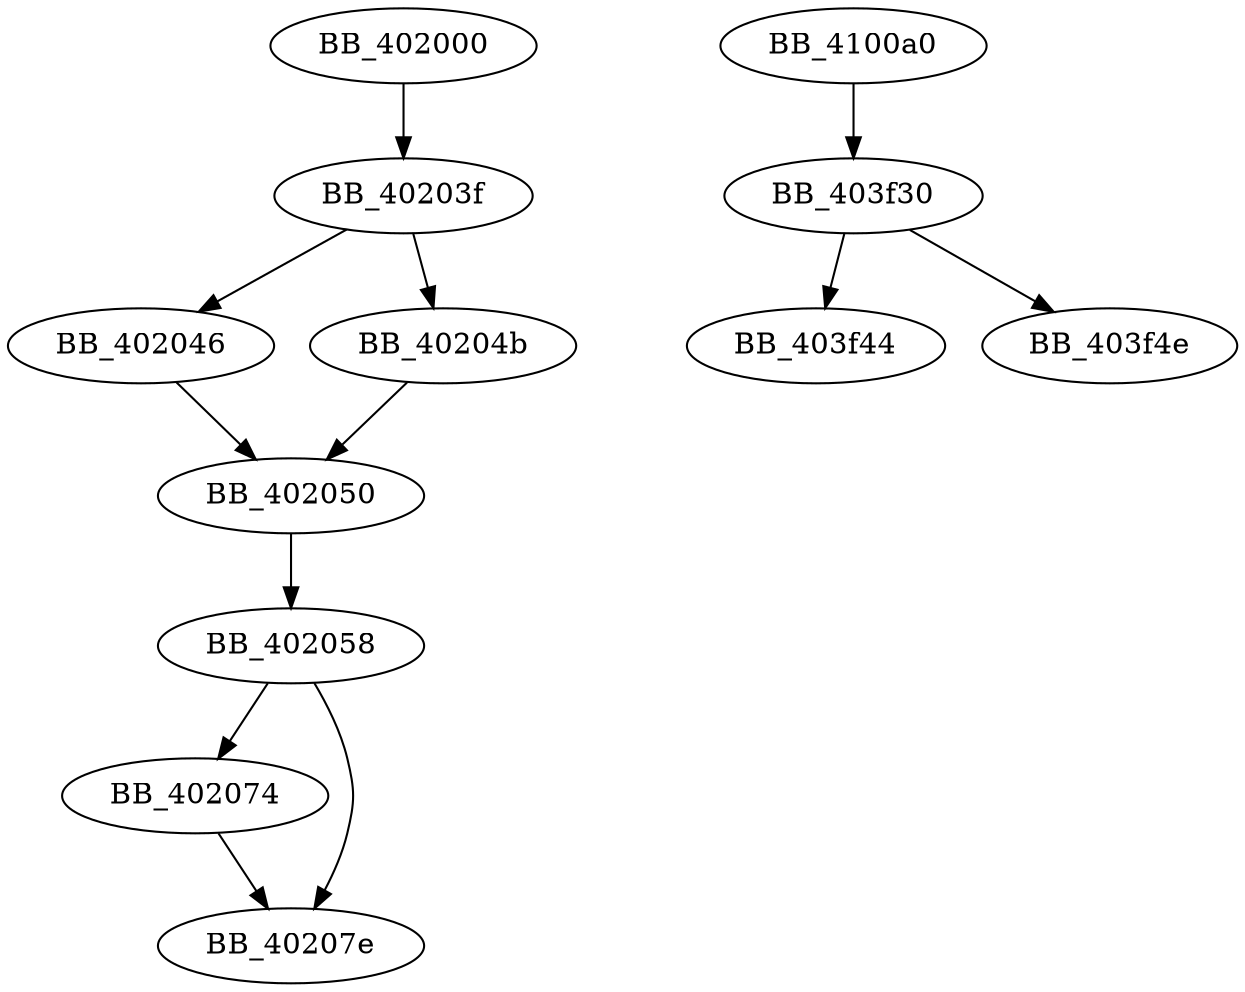 DiGraph sub_402000{
BB_402000->BB_40203f
BB_40203f->BB_402046
BB_40203f->BB_40204b
BB_402046->BB_402050
BB_40204b->BB_402050
BB_402050->BB_402058
BB_402058->BB_402074
BB_402058->BB_40207e
BB_402074->BB_40207e
BB_403f30->BB_403f44
BB_403f30->BB_403f4e
BB_4100a0->BB_403f30
}
